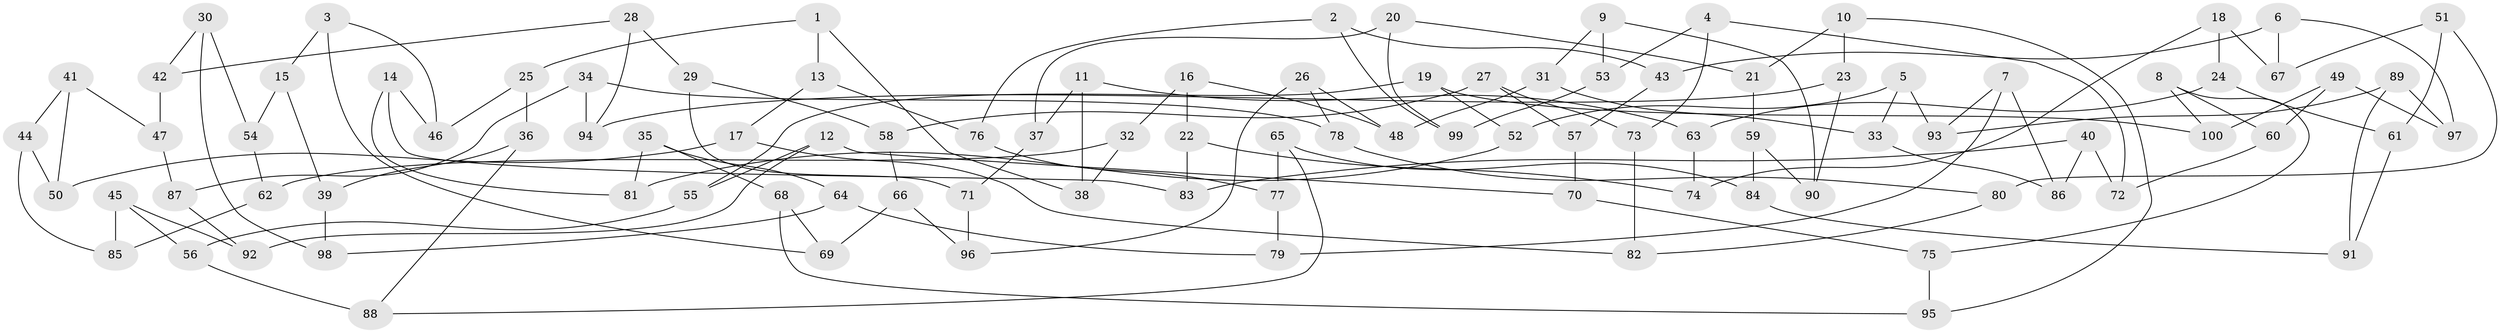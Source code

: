 // Generated by graph-tools (version 1.1) at 2025/11/02/21/25 10:11:15]
// undirected, 100 vertices, 150 edges
graph export_dot {
graph [start="1"]
  node [color=gray90,style=filled];
  1;
  2;
  3;
  4;
  5;
  6;
  7;
  8;
  9;
  10;
  11;
  12;
  13;
  14;
  15;
  16;
  17;
  18;
  19;
  20;
  21;
  22;
  23;
  24;
  25;
  26;
  27;
  28;
  29;
  30;
  31;
  32;
  33;
  34;
  35;
  36;
  37;
  38;
  39;
  40;
  41;
  42;
  43;
  44;
  45;
  46;
  47;
  48;
  49;
  50;
  51;
  52;
  53;
  54;
  55;
  56;
  57;
  58;
  59;
  60;
  61;
  62;
  63;
  64;
  65;
  66;
  67;
  68;
  69;
  70;
  71;
  72;
  73;
  74;
  75;
  76;
  77;
  78;
  79;
  80;
  81;
  82;
  83;
  84;
  85;
  86;
  87;
  88;
  89;
  90;
  91;
  92;
  93;
  94;
  95;
  96;
  97;
  98;
  99;
  100;
  1 -- 38;
  1 -- 25;
  1 -- 13;
  2 -- 99;
  2 -- 76;
  2 -- 43;
  3 -- 69;
  3 -- 15;
  3 -- 46;
  4 -- 73;
  4 -- 72;
  4 -- 53;
  5 -- 93;
  5 -- 33;
  5 -- 52;
  6 -- 97;
  6 -- 67;
  6 -- 43;
  7 -- 93;
  7 -- 79;
  7 -- 86;
  8 -- 100;
  8 -- 75;
  8 -- 60;
  9 -- 31;
  9 -- 53;
  9 -- 90;
  10 -- 21;
  10 -- 95;
  10 -- 23;
  11 -- 63;
  11 -- 38;
  11 -- 37;
  12 -- 55;
  12 -- 92;
  12 -- 70;
  13 -- 76;
  13 -- 17;
  14 -- 81;
  14 -- 46;
  14 -- 83;
  15 -- 39;
  15 -- 54;
  16 -- 48;
  16 -- 32;
  16 -- 22;
  17 -- 50;
  17 -- 82;
  18 -- 67;
  18 -- 74;
  18 -- 24;
  19 -- 55;
  19 -- 52;
  19 -- 100;
  20 -- 21;
  20 -- 99;
  20 -- 37;
  21 -- 59;
  22 -- 83;
  22 -- 74;
  23 -- 94;
  23 -- 90;
  24 -- 61;
  24 -- 63;
  25 -- 46;
  25 -- 36;
  26 -- 96;
  26 -- 78;
  26 -- 48;
  27 -- 73;
  27 -- 57;
  27 -- 58;
  28 -- 94;
  28 -- 42;
  28 -- 29;
  29 -- 71;
  29 -- 58;
  30 -- 42;
  30 -- 54;
  30 -- 98;
  31 -- 33;
  31 -- 48;
  32 -- 38;
  32 -- 62;
  33 -- 86;
  34 -- 87;
  34 -- 78;
  34 -- 94;
  35 -- 64;
  35 -- 81;
  35 -- 68;
  36 -- 39;
  36 -- 88;
  37 -- 71;
  39 -- 98;
  40 -- 86;
  40 -- 72;
  40 -- 83;
  41 -- 50;
  41 -- 44;
  41 -- 47;
  42 -- 47;
  43 -- 57;
  44 -- 50;
  44 -- 85;
  45 -- 92;
  45 -- 56;
  45 -- 85;
  47 -- 87;
  49 -- 60;
  49 -- 97;
  49 -- 100;
  51 -- 61;
  51 -- 67;
  51 -- 80;
  52 -- 81;
  53 -- 99;
  54 -- 62;
  55 -- 56;
  56 -- 88;
  57 -- 70;
  58 -- 66;
  59 -- 84;
  59 -- 90;
  60 -- 72;
  61 -- 91;
  62 -- 85;
  63 -- 74;
  64 -- 79;
  64 -- 98;
  65 -- 84;
  65 -- 88;
  65 -- 77;
  66 -- 96;
  66 -- 69;
  68 -- 95;
  68 -- 69;
  70 -- 75;
  71 -- 96;
  73 -- 82;
  75 -- 95;
  76 -- 77;
  77 -- 79;
  78 -- 80;
  80 -- 82;
  84 -- 91;
  87 -- 92;
  89 -- 97;
  89 -- 93;
  89 -- 91;
}
